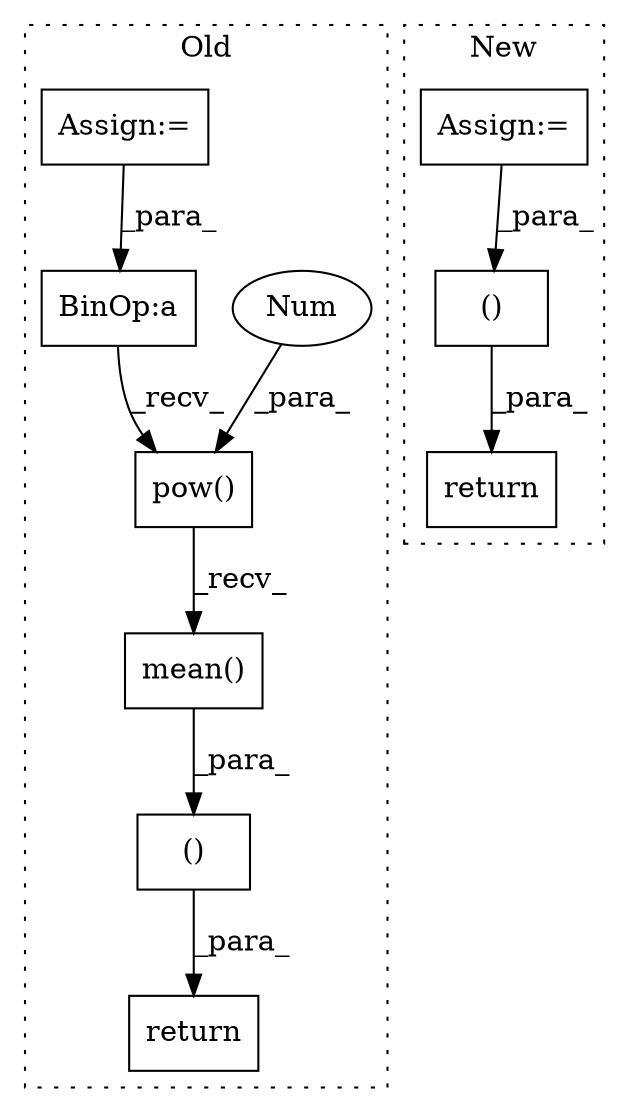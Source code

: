 digraph G {
subgraph cluster0 {
1 [label="pow()" a="75" s="3489,3503" l="13,1" shape="box"];
4 [label="Num" a="76" s="3502" l="1" shape="ellipse"];
5 [label="return" a="93" s="3478" l="7" shape="box"];
6 [label="()" a="54" s="3487" l="31" shape="box"];
7 [label="BinOp:a" a="82" s="3491" l="3" shape="box"];
8 [label="mean()" a="75" s="3489" l="22" shape="box"];
9 [label="Assign:=" a="68" s="3389" l="3" shape="box"];
label = "Old";
style="dotted";
}
subgraph cluster1 {
2 [label="()" a="54" s="10680" l="47" shape="box"];
3 [label="Assign:=" a="68" s="10467" l="3" shape="box"];
10 [label="return" a="93" s="10660" l="7" shape="box"];
label = "New";
style="dotted";
}
1 -> 8 [label="_recv_"];
2 -> 10 [label="_para_"];
3 -> 2 [label="_para_"];
4 -> 1 [label="_para_"];
6 -> 5 [label="_para_"];
7 -> 1 [label="_recv_"];
8 -> 6 [label="_para_"];
9 -> 7 [label="_para_"];
}